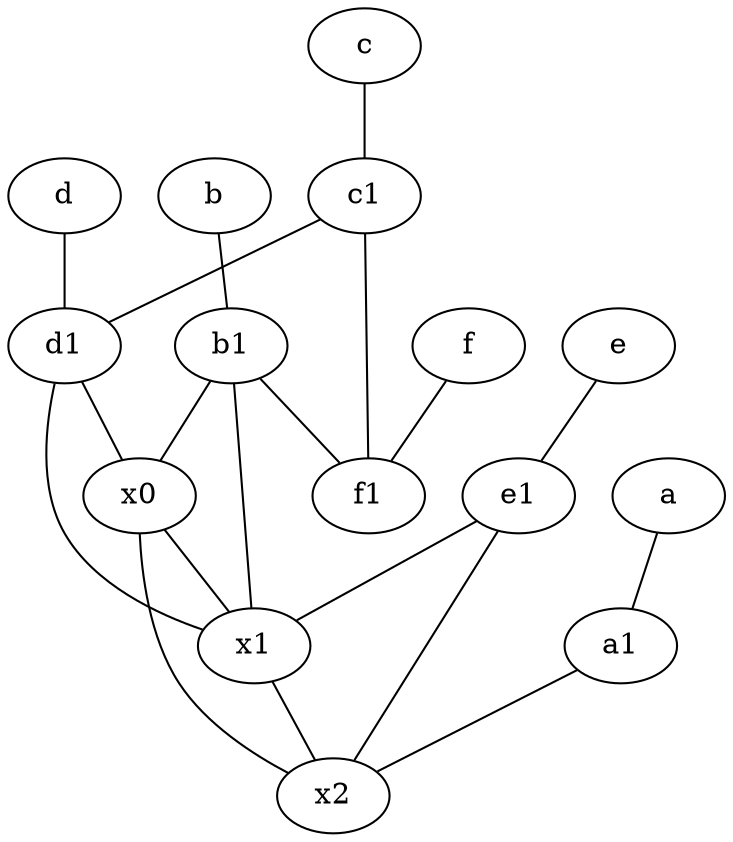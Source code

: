 graph {
	node [labelfontsize=50]
	x2 [labelfontsize=50]
	c1 [labelfontsize=50 pos="4.5,3!"]
	d [labelfontsize=50 pos="2,5!"]
	e [labelfontsize=50 pos="7,9!"]
	f1 [labelfontsize=50 pos="3,8!"]
	x0 [labelfontsize=50]
	b1 [labelfontsize=50 pos="9,4!"]
	b [labelfontsize=50 pos="10,4!"]
	c [labelfontsize=50 pos="4.5,2!"]
	a [labelfontsize=50 pos="8,2!"]
	a1 [labelfontsize=50 pos="8,3!"]
	x1 [labelfontsize=50]
	e1 [labelfontsize=50 pos="7,7!"]
	f [labelfontsize=50 pos="3,9!"]
	d1 [labelfontsize=50 pos="3,5!"]
	f -- f1
	a -- a1
	c1 -- d1
	c -- c1
	e1 -- x2
	x0 -- x2
	d1 -- x0
	e -- e1
	d1 -- x1
	b -- b1
	x1 -- x2
	e1 -- x1
	c1 -- f1
	b1 -- x0
	b1 -- x1
	d -- d1
	x0 -- x1
	a1 -- x2
	b1 -- f1
}
